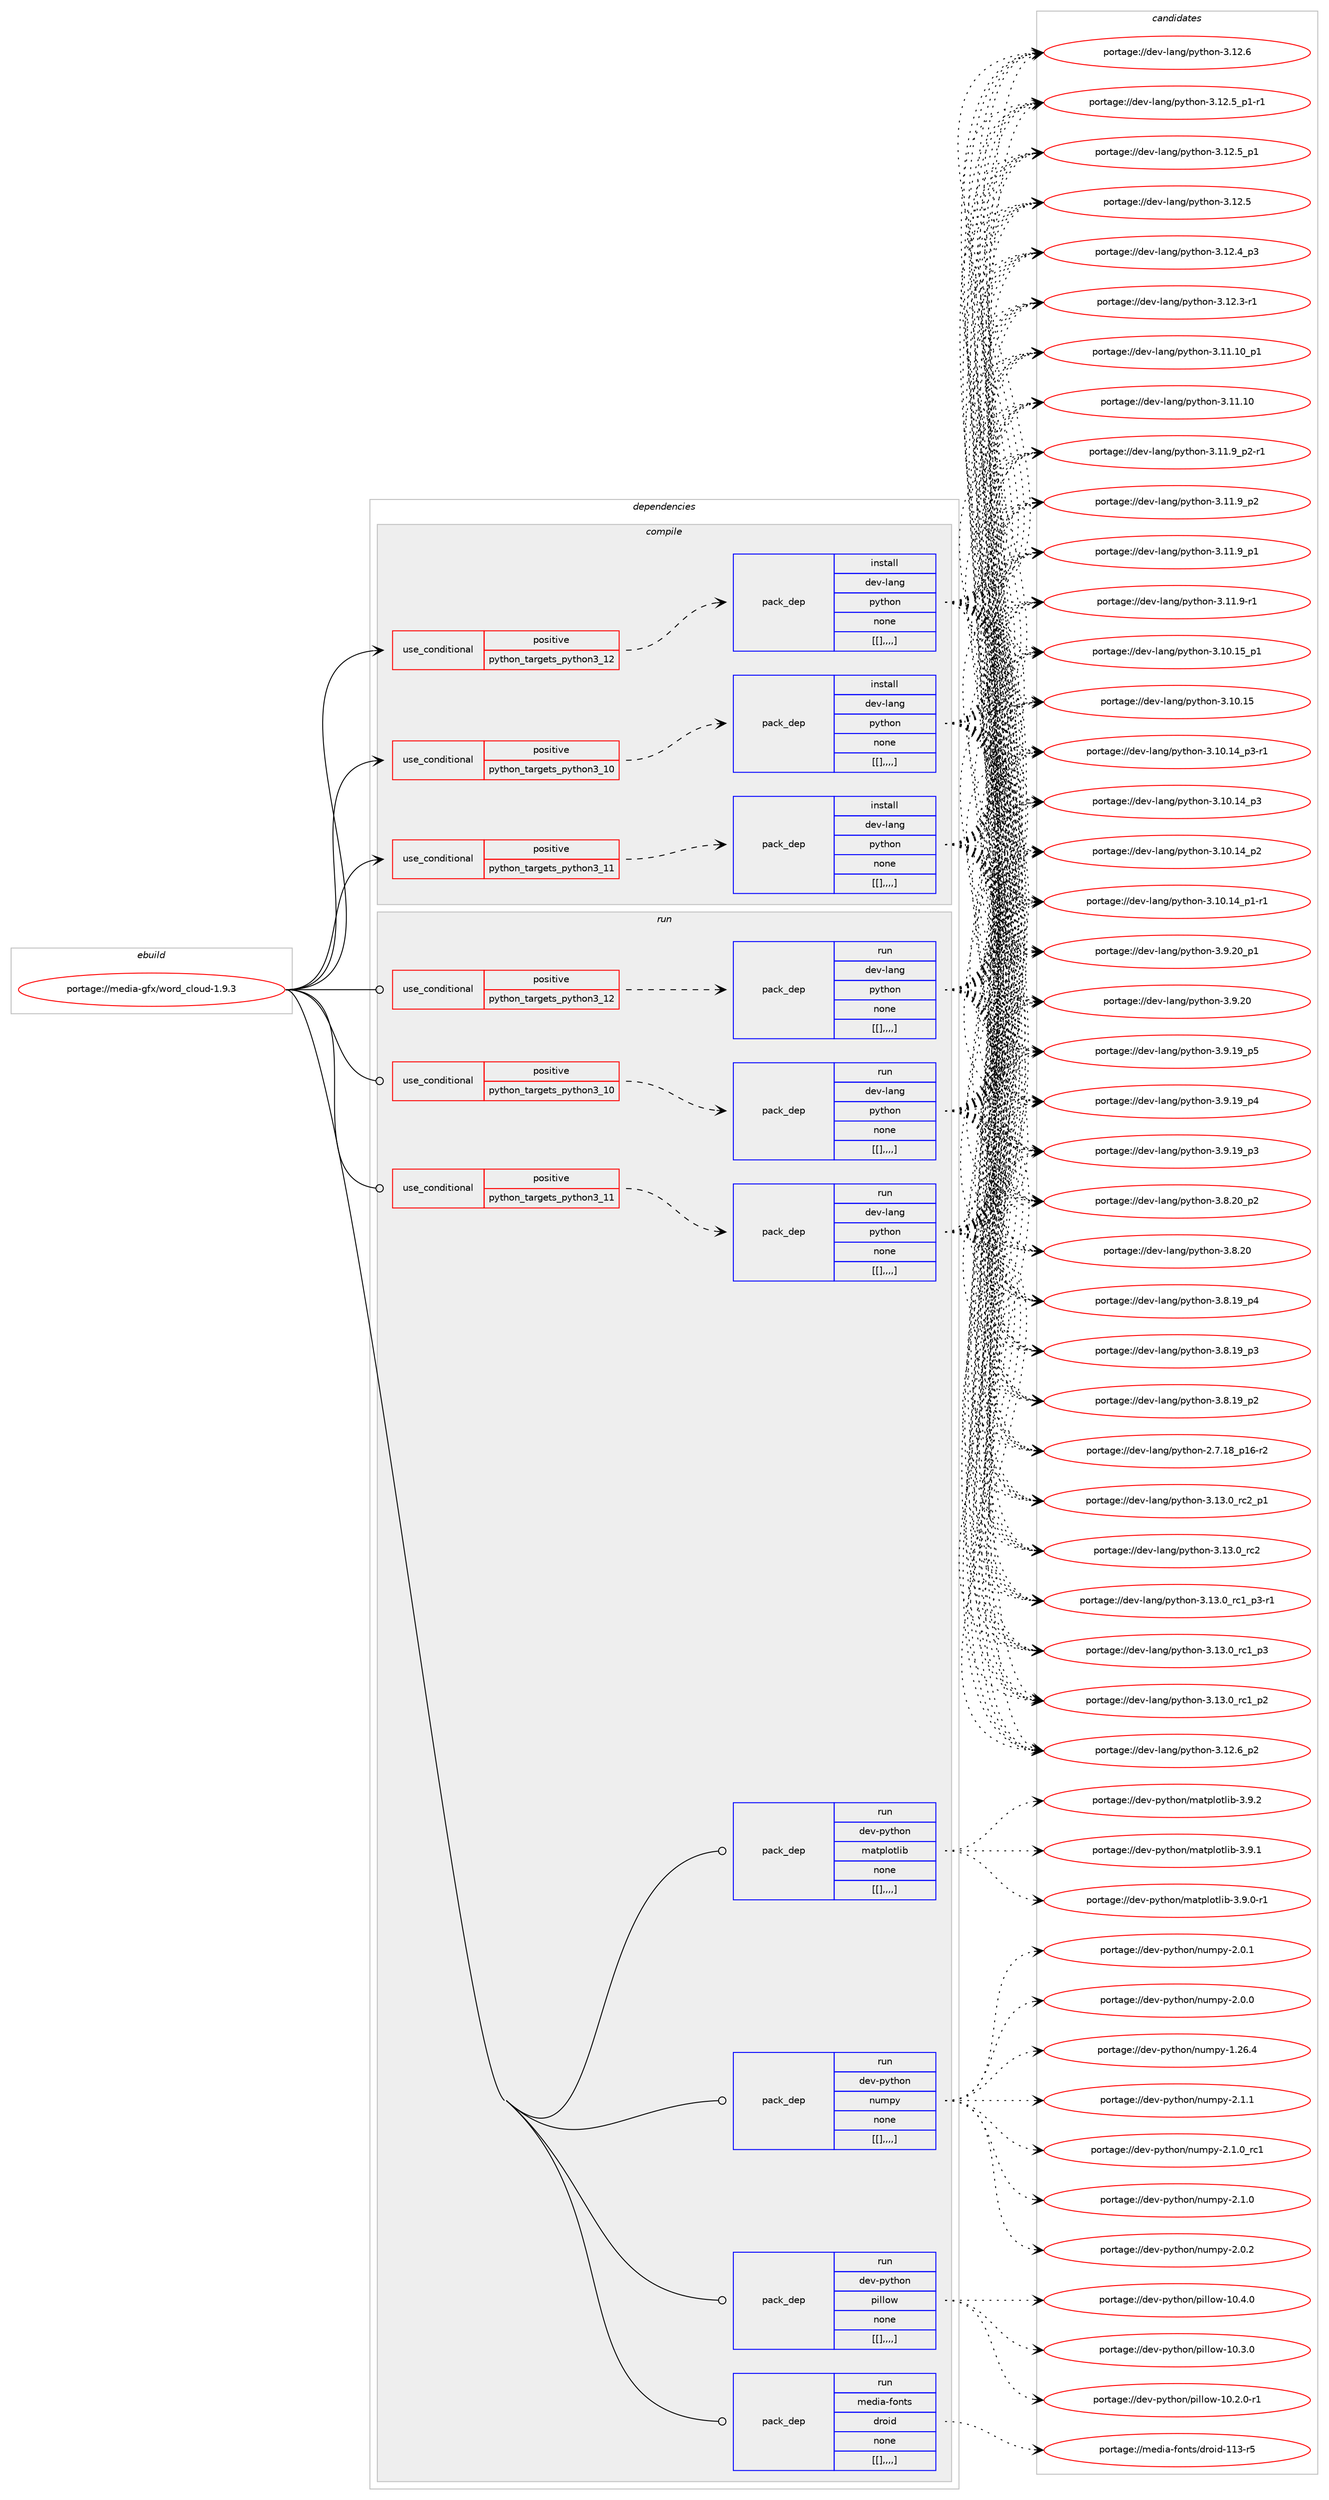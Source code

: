 digraph prolog {

# *************
# Graph options
# *************

newrank=true;
concentrate=true;
compound=true;
graph [rankdir=LR,fontname=Helvetica,fontsize=10,ranksep=1.5];#, ranksep=2.5, nodesep=0.2];
edge  [arrowhead=vee];
node  [fontname=Helvetica,fontsize=10];

# **********
# The ebuild
# **********

subgraph cluster_leftcol {
color=gray;
label=<<i>ebuild</i>>;
id [label="portage://media-gfx/word_cloud-1.9.3", color=red, width=4, href="../media-gfx/word_cloud-1.9.3.svg"];
}

# ****************
# The dependencies
# ****************

subgraph cluster_midcol {
color=gray;
label=<<i>dependencies</i>>;
subgraph cluster_compile {
fillcolor="#eeeeee";
style=filled;
label=<<i>compile</i>>;
subgraph cond77611 {
dependency305331 [label=<<TABLE BORDER="0" CELLBORDER="1" CELLSPACING="0" CELLPADDING="4"><TR><TD ROWSPAN="3" CELLPADDING="10">use_conditional</TD></TR><TR><TD>positive</TD></TR><TR><TD>python_targets_python3_10</TD></TR></TABLE>>, shape=none, color=red];
subgraph pack225321 {
dependency305332 [label=<<TABLE BORDER="0" CELLBORDER="1" CELLSPACING="0" CELLPADDING="4" WIDTH="220"><TR><TD ROWSPAN="6" CELLPADDING="30">pack_dep</TD></TR><TR><TD WIDTH="110">install</TD></TR><TR><TD>dev-lang</TD></TR><TR><TD>python</TD></TR><TR><TD>none</TD></TR><TR><TD>[[],,,,]</TD></TR></TABLE>>, shape=none, color=blue];
}
dependency305331:e -> dependency305332:w [weight=20,style="dashed",arrowhead="vee"];
}
id:e -> dependency305331:w [weight=20,style="solid",arrowhead="vee"];
subgraph cond77612 {
dependency305333 [label=<<TABLE BORDER="0" CELLBORDER="1" CELLSPACING="0" CELLPADDING="4"><TR><TD ROWSPAN="3" CELLPADDING="10">use_conditional</TD></TR><TR><TD>positive</TD></TR><TR><TD>python_targets_python3_11</TD></TR></TABLE>>, shape=none, color=red];
subgraph pack225322 {
dependency305334 [label=<<TABLE BORDER="0" CELLBORDER="1" CELLSPACING="0" CELLPADDING="4" WIDTH="220"><TR><TD ROWSPAN="6" CELLPADDING="30">pack_dep</TD></TR><TR><TD WIDTH="110">install</TD></TR><TR><TD>dev-lang</TD></TR><TR><TD>python</TD></TR><TR><TD>none</TD></TR><TR><TD>[[],,,,]</TD></TR></TABLE>>, shape=none, color=blue];
}
dependency305333:e -> dependency305334:w [weight=20,style="dashed",arrowhead="vee"];
}
id:e -> dependency305333:w [weight=20,style="solid",arrowhead="vee"];
subgraph cond77613 {
dependency305335 [label=<<TABLE BORDER="0" CELLBORDER="1" CELLSPACING="0" CELLPADDING="4"><TR><TD ROWSPAN="3" CELLPADDING="10">use_conditional</TD></TR><TR><TD>positive</TD></TR><TR><TD>python_targets_python3_12</TD></TR></TABLE>>, shape=none, color=red];
subgraph pack225323 {
dependency305336 [label=<<TABLE BORDER="0" CELLBORDER="1" CELLSPACING="0" CELLPADDING="4" WIDTH="220"><TR><TD ROWSPAN="6" CELLPADDING="30">pack_dep</TD></TR><TR><TD WIDTH="110">install</TD></TR><TR><TD>dev-lang</TD></TR><TR><TD>python</TD></TR><TR><TD>none</TD></TR><TR><TD>[[],,,,]</TD></TR></TABLE>>, shape=none, color=blue];
}
dependency305335:e -> dependency305336:w [weight=20,style="dashed",arrowhead="vee"];
}
id:e -> dependency305335:w [weight=20,style="solid",arrowhead="vee"];
}
subgraph cluster_compileandrun {
fillcolor="#eeeeee";
style=filled;
label=<<i>compile and run</i>>;
}
subgraph cluster_run {
fillcolor="#eeeeee";
style=filled;
label=<<i>run</i>>;
subgraph cond77614 {
dependency305337 [label=<<TABLE BORDER="0" CELLBORDER="1" CELLSPACING="0" CELLPADDING="4"><TR><TD ROWSPAN="3" CELLPADDING="10">use_conditional</TD></TR><TR><TD>positive</TD></TR><TR><TD>python_targets_python3_10</TD></TR></TABLE>>, shape=none, color=red];
subgraph pack225324 {
dependency305338 [label=<<TABLE BORDER="0" CELLBORDER="1" CELLSPACING="0" CELLPADDING="4" WIDTH="220"><TR><TD ROWSPAN="6" CELLPADDING="30">pack_dep</TD></TR><TR><TD WIDTH="110">run</TD></TR><TR><TD>dev-lang</TD></TR><TR><TD>python</TD></TR><TR><TD>none</TD></TR><TR><TD>[[],,,,]</TD></TR></TABLE>>, shape=none, color=blue];
}
dependency305337:e -> dependency305338:w [weight=20,style="dashed",arrowhead="vee"];
}
id:e -> dependency305337:w [weight=20,style="solid",arrowhead="odot"];
subgraph cond77615 {
dependency305339 [label=<<TABLE BORDER="0" CELLBORDER="1" CELLSPACING="0" CELLPADDING="4"><TR><TD ROWSPAN="3" CELLPADDING="10">use_conditional</TD></TR><TR><TD>positive</TD></TR><TR><TD>python_targets_python3_11</TD></TR></TABLE>>, shape=none, color=red];
subgraph pack225325 {
dependency305340 [label=<<TABLE BORDER="0" CELLBORDER="1" CELLSPACING="0" CELLPADDING="4" WIDTH="220"><TR><TD ROWSPAN="6" CELLPADDING="30">pack_dep</TD></TR><TR><TD WIDTH="110">run</TD></TR><TR><TD>dev-lang</TD></TR><TR><TD>python</TD></TR><TR><TD>none</TD></TR><TR><TD>[[],,,,]</TD></TR></TABLE>>, shape=none, color=blue];
}
dependency305339:e -> dependency305340:w [weight=20,style="dashed",arrowhead="vee"];
}
id:e -> dependency305339:w [weight=20,style="solid",arrowhead="odot"];
subgraph cond77616 {
dependency305341 [label=<<TABLE BORDER="0" CELLBORDER="1" CELLSPACING="0" CELLPADDING="4"><TR><TD ROWSPAN="3" CELLPADDING="10">use_conditional</TD></TR><TR><TD>positive</TD></TR><TR><TD>python_targets_python3_12</TD></TR></TABLE>>, shape=none, color=red];
subgraph pack225326 {
dependency305342 [label=<<TABLE BORDER="0" CELLBORDER="1" CELLSPACING="0" CELLPADDING="4" WIDTH="220"><TR><TD ROWSPAN="6" CELLPADDING="30">pack_dep</TD></TR><TR><TD WIDTH="110">run</TD></TR><TR><TD>dev-lang</TD></TR><TR><TD>python</TD></TR><TR><TD>none</TD></TR><TR><TD>[[],,,,]</TD></TR></TABLE>>, shape=none, color=blue];
}
dependency305341:e -> dependency305342:w [weight=20,style="dashed",arrowhead="vee"];
}
id:e -> dependency305341:w [weight=20,style="solid",arrowhead="odot"];
subgraph pack225327 {
dependency305343 [label=<<TABLE BORDER="0" CELLBORDER="1" CELLSPACING="0" CELLPADDING="4" WIDTH="220"><TR><TD ROWSPAN="6" CELLPADDING="30">pack_dep</TD></TR><TR><TD WIDTH="110">run</TD></TR><TR><TD>dev-python</TD></TR><TR><TD>matplotlib</TD></TR><TR><TD>none</TD></TR><TR><TD>[[],,,,]</TD></TR></TABLE>>, shape=none, color=blue];
}
id:e -> dependency305343:w [weight=20,style="solid",arrowhead="odot"];
subgraph pack225328 {
dependency305344 [label=<<TABLE BORDER="0" CELLBORDER="1" CELLSPACING="0" CELLPADDING="4" WIDTH="220"><TR><TD ROWSPAN="6" CELLPADDING="30">pack_dep</TD></TR><TR><TD WIDTH="110">run</TD></TR><TR><TD>dev-python</TD></TR><TR><TD>numpy</TD></TR><TR><TD>none</TD></TR><TR><TD>[[],,,,]</TD></TR></TABLE>>, shape=none, color=blue];
}
id:e -> dependency305344:w [weight=20,style="solid",arrowhead="odot"];
subgraph pack225329 {
dependency305345 [label=<<TABLE BORDER="0" CELLBORDER="1" CELLSPACING="0" CELLPADDING="4" WIDTH="220"><TR><TD ROWSPAN="6" CELLPADDING="30">pack_dep</TD></TR><TR><TD WIDTH="110">run</TD></TR><TR><TD>dev-python</TD></TR><TR><TD>pillow</TD></TR><TR><TD>none</TD></TR><TR><TD>[[],,,,]</TD></TR></TABLE>>, shape=none, color=blue];
}
id:e -> dependency305345:w [weight=20,style="solid",arrowhead="odot"];
subgraph pack225330 {
dependency305346 [label=<<TABLE BORDER="0" CELLBORDER="1" CELLSPACING="0" CELLPADDING="4" WIDTH="220"><TR><TD ROWSPAN="6" CELLPADDING="30">pack_dep</TD></TR><TR><TD WIDTH="110">run</TD></TR><TR><TD>media-fonts</TD></TR><TR><TD>droid</TD></TR><TR><TD>none</TD></TR><TR><TD>[[],,,,]</TD></TR></TABLE>>, shape=none, color=blue];
}
id:e -> dependency305346:w [weight=20,style="solid",arrowhead="odot"];
}
}

# **************
# The candidates
# **************

subgraph cluster_choices {
rank=same;
color=gray;
label=<<i>candidates</i>>;

subgraph choice225321 {
color=black;
nodesep=1;
choice100101118451089711010347112121116104111110455146495146489511499509511249 [label="portage://dev-lang/python-3.13.0_rc2_p1", color=red, width=4,href="../dev-lang/python-3.13.0_rc2_p1.svg"];
choice10010111845108971101034711212111610411111045514649514648951149950 [label="portage://dev-lang/python-3.13.0_rc2", color=red, width=4,href="../dev-lang/python-3.13.0_rc2.svg"];
choice1001011184510897110103471121211161041111104551464951464895114994995112514511449 [label="portage://dev-lang/python-3.13.0_rc1_p3-r1", color=red, width=4,href="../dev-lang/python-3.13.0_rc1_p3-r1.svg"];
choice100101118451089711010347112121116104111110455146495146489511499499511251 [label="portage://dev-lang/python-3.13.0_rc1_p3", color=red, width=4,href="../dev-lang/python-3.13.0_rc1_p3.svg"];
choice100101118451089711010347112121116104111110455146495146489511499499511250 [label="portage://dev-lang/python-3.13.0_rc1_p2", color=red, width=4,href="../dev-lang/python-3.13.0_rc1_p2.svg"];
choice100101118451089711010347112121116104111110455146495046549511250 [label="portage://dev-lang/python-3.12.6_p2", color=red, width=4,href="../dev-lang/python-3.12.6_p2.svg"];
choice10010111845108971101034711212111610411111045514649504654 [label="portage://dev-lang/python-3.12.6", color=red, width=4,href="../dev-lang/python-3.12.6.svg"];
choice1001011184510897110103471121211161041111104551464950465395112494511449 [label="portage://dev-lang/python-3.12.5_p1-r1", color=red, width=4,href="../dev-lang/python-3.12.5_p1-r1.svg"];
choice100101118451089711010347112121116104111110455146495046539511249 [label="portage://dev-lang/python-3.12.5_p1", color=red, width=4,href="../dev-lang/python-3.12.5_p1.svg"];
choice10010111845108971101034711212111610411111045514649504653 [label="portage://dev-lang/python-3.12.5", color=red, width=4,href="../dev-lang/python-3.12.5.svg"];
choice100101118451089711010347112121116104111110455146495046529511251 [label="portage://dev-lang/python-3.12.4_p3", color=red, width=4,href="../dev-lang/python-3.12.4_p3.svg"];
choice100101118451089711010347112121116104111110455146495046514511449 [label="portage://dev-lang/python-3.12.3-r1", color=red, width=4,href="../dev-lang/python-3.12.3-r1.svg"];
choice10010111845108971101034711212111610411111045514649494649489511249 [label="portage://dev-lang/python-3.11.10_p1", color=red, width=4,href="../dev-lang/python-3.11.10_p1.svg"];
choice1001011184510897110103471121211161041111104551464949464948 [label="portage://dev-lang/python-3.11.10", color=red, width=4,href="../dev-lang/python-3.11.10.svg"];
choice1001011184510897110103471121211161041111104551464949465795112504511449 [label="portage://dev-lang/python-3.11.9_p2-r1", color=red, width=4,href="../dev-lang/python-3.11.9_p2-r1.svg"];
choice100101118451089711010347112121116104111110455146494946579511250 [label="portage://dev-lang/python-3.11.9_p2", color=red, width=4,href="../dev-lang/python-3.11.9_p2.svg"];
choice100101118451089711010347112121116104111110455146494946579511249 [label="portage://dev-lang/python-3.11.9_p1", color=red, width=4,href="../dev-lang/python-3.11.9_p1.svg"];
choice100101118451089711010347112121116104111110455146494946574511449 [label="portage://dev-lang/python-3.11.9-r1", color=red, width=4,href="../dev-lang/python-3.11.9-r1.svg"];
choice10010111845108971101034711212111610411111045514649484649539511249 [label="portage://dev-lang/python-3.10.15_p1", color=red, width=4,href="../dev-lang/python-3.10.15_p1.svg"];
choice1001011184510897110103471121211161041111104551464948464953 [label="portage://dev-lang/python-3.10.15", color=red, width=4,href="../dev-lang/python-3.10.15.svg"];
choice100101118451089711010347112121116104111110455146494846495295112514511449 [label="portage://dev-lang/python-3.10.14_p3-r1", color=red, width=4,href="../dev-lang/python-3.10.14_p3-r1.svg"];
choice10010111845108971101034711212111610411111045514649484649529511251 [label="portage://dev-lang/python-3.10.14_p3", color=red, width=4,href="../dev-lang/python-3.10.14_p3.svg"];
choice10010111845108971101034711212111610411111045514649484649529511250 [label="portage://dev-lang/python-3.10.14_p2", color=red, width=4,href="../dev-lang/python-3.10.14_p2.svg"];
choice100101118451089711010347112121116104111110455146494846495295112494511449 [label="portage://dev-lang/python-3.10.14_p1-r1", color=red, width=4,href="../dev-lang/python-3.10.14_p1-r1.svg"];
choice100101118451089711010347112121116104111110455146574650489511249 [label="portage://dev-lang/python-3.9.20_p1", color=red, width=4,href="../dev-lang/python-3.9.20_p1.svg"];
choice10010111845108971101034711212111610411111045514657465048 [label="portage://dev-lang/python-3.9.20", color=red, width=4,href="../dev-lang/python-3.9.20.svg"];
choice100101118451089711010347112121116104111110455146574649579511253 [label="portage://dev-lang/python-3.9.19_p5", color=red, width=4,href="../dev-lang/python-3.9.19_p5.svg"];
choice100101118451089711010347112121116104111110455146574649579511252 [label="portage://dev-lang/python-3.9.19_p4", color=red, width=4,href="../dev-lang/python-3.9.19_p4.svg"];
choice100101118451089711010347112121116104111110455146574649579511251 [label="portage://dev-lang/python-3.9.19_p3", color=red, width=4,href="../dev-lang/python-3.9.19_p3.svg"];
choice100101118451089711010347112121116104111110455146564650489511250 [label="portage://dev-lang/python-3.8.20_p2", color=red, width=4,href="../dev-lang/python-3.8.20_p2.svg"];
choice10010111845108971101034711212111610411111045514656465048 [label="portage://dev-lang/python-3.8.20", color=red, width=4,href="../dev-lang/python-3.8.20.svg"];
choice100101118451089711010347112121116104111110455146564649579511252 [label="portage://dev-lang/python-3.8.19_p4", color=red, width=4,href="../dev-lang/python-3.8.19_p4.svg"];
choice100101118451089711010347112121116104111110455146564649579511251 [label="portage://dev-lang/python-3.8.19_p3", color=red, width=4,href="../dev-lang/python-3.8.19_p3.svg"];
choice100101118451089711010347112121116104111110455146564649579511250 [label="portage://dev-lang/python-3.8.19_p2", color=red, width=4,href="../dev-lang/python-3.8.19_p2.svg"];
choice100101118451089711010347112121116104111110455046554649569511249544511450 [label="portage://dev-lang/python-2.7.18_p16-r2", color=red, width=4,href="../dev-lang/python-2.7.18_p16-r2.svg"];
dependency305332:e -> choice100101118451089711010347112121116104111110455146495146489511499509511249:w [style=dotted,weight="100"];
dependency305332:e -> choice10010111845108971101034711212111610411111045514649514648951149950:w [style=dotted,weight="100"];
dependency305332:e -> choice1001011184510897110103471121211161041111104551464951464895114994995112514511449:w [style=dotted,weight="100"];
dependency305332:e -> choice100101118451089711010347112121116104111110455146495146489511499499511251:w [style=dotted,weight="100"];
dependency305332:e -> choice100101118451089711010347112121116104111110455146495146489511499499511250:w [style=dotted,weight="100"];
dependency305332:e -> choice100101118451089711010347112121116104111110455146495046549511250:w [style=dotted,weight="100"];
dependency305332:e -> choice10010111845108971101034711212111610411111045514649504654:w [style=dotted,weight="100"];
dependency305332:e -> choice1001011184510897110103471121211161041111104551464950465395112494511449:w [style=dotted,weight="100"];
dependency305332:e -> choice100101118451089711010347112121116104111110455146495046539511249:w [style=dotted,weight="100"];
dependency305332:e -> choice10010111845108971101034711212111610411111045514649504653:w [style=dotted,weight="100"];
dependency305332:e -> choice100101118451089711010347112121116104111110455146495046529511251:w [style=dotted,weight="100"];
dependency305332:e -> choice100101118451089711010347112121116104111110455146495046514511449:w [style=dotted,weight="100"];
dependency305332:e -> choice10010111845108971101034711212111610411111045514649494649489511249:w [style=dotted,weight="100"];
dependency305332:e -> choice1001011184510897110103471121211161041111104551464949464948:w [style=dotted,weight="100"];
dependency305332:e -> choice1001011184510897110103471121211161041111104551464949465795112504511449:w [style=dotted,weight="100"];
dependency305332:e -> choice100101118451089711010347112121116104111110455146494946579511250:w [style=dotted,weight="100"];
dependency305332:e -> choice100101118451089711010347112121116104111110455146494946579511249:w [style=dotted,weight="100"];
dependency305332:e -> choice100101118451089711010347112121116104111110455146494946574511449:w [style=dotted,weight="100"];
dependency305332:e -> choice10010111845108971101034711212111610411111045514649484649539511249:w [style=dotted,weight="100"];
dependency305332:e -> choice1001011184510897110103471121211161041111104551464948464953:w [style=dotted,weight="100"];
dependency305332:e -> choice100101118451089711010347112121116104111110455146494846495295112514511449:w [style=dotted,weight="100"];
dependency305332:e -> choice10010111845108971101034711212111610411111045514649484649529511251:w [style=dotted,weight="100"];
dependency305332:e -> choice10010111845108971101034711212111610411111045514649484649529511250:w [style=dotted,weight="100"];
dependency305332:e -> choice100101118451089711010347112121116104111110455146494846495295112494511449:w [style=dotted,weight="100"];
dependency305332:e -> choice100101118451089711010347112121116104111110455146574650489511249:w [style=dotted,weight="100"];
dependency305332:e -> choice10010111845108971101034711212111610411111045514657465048:w [style=dotted,weight="100"];
dependency305332:e -> choice100101118451089711010347112121116104111110455146574649579511253:w [style=dotted,weight="100"];
dependency305332:e -> choice100101118451089711010347112121116104111110455146574649579511252:w [style=dotted,weight="100"];
dependency305332:e -> choice100101118451089711010347112121116104111110455146574649579511251:w [style=dotted,weight="100"];
dependency305332:e -> choice100101118451089711010347112121116104111110455146564650489511250:w [style=dotted,weight="100"];
dependency305332:e -> choice10010111845108971101034711212111610411111045514656465048:w [style=dotted,weight="100"];
dependency305332:e -> choice100101118451089711010347112121116104111110455146564649579511252:w [style=dotted,weight="100"];
dependency305332:e -> choice100101118451089711010347112121116104111110455146564649579511251:w [style=dotted,weight="100"];
dependency305332:e -> choice100101118451089711010347112121116104111110455146564649579511250:w [style=dotted,weight="100"];
dependency305332:e -> choice100101118451089711010347112121116104111110455046554649569511249544511450:w [style=dotted,weight="100"];
}
subgraph choice225322 {
color=black;
nodesep=1;
choice100101118451089711010347112121116104111110455146495146489511499509511249 [label="portage://dev-lang/python-3.13.0_rc2_p1", color=red, width=4,href="../dev-lang/python-3.13.0_rc2_p1.svg"];
choice10010111845108971101034711212111610411111045514649514648951149950 [label="portage://dev-lang/python-3.13.0_rc2", color=red, width=4,href="../dev-lang/python-3.13.0_rc2.svg"];
choice1001011184510897110103471121211161041111104551464951464895114994995112514511449 [label="portage://dev-lang/python-3.13.0_rc1_p3-r1", color=red, width=4,href="../dev-lang/python-3.13.0_rc1_p3-r1.svg"];
choice100101118451089711010347112121116104111110455146495146489511499499511251 [label="portage://dev-lang/python-3.13.0_rc1_p3", color=red, width=4,href="../dev-lang/python-3.13.0_rc1_p3.svg"];
choice100101118451089711010347112121116104111110455146495146489511499499511250 [label="portage://dev-lang/python-3.13.0_rc1_p2", color=red, width=4,href="../dev-lang/python-3.13.0_rc1_p2.svg"];
choice100101118451089711010347112121116104111110455146495046549511250 [label="portage://dev-lang/python-3.12.6_p2", color=red, width=4,href="../dev-lang/python-3.12.6_p2.svg"];
choice10010111845108971101034711212111610411111045514649504654 [label="portage://dev-lang/python-3.12.6", color=red, width=4,href="../dev-lang/python-3.12.6.svg"];
choice1001011184510897110103471121211161041111104551464950465395112494511449 [label="portage://dev-lang/python-3.12.5_p1-r1", color=red, width=4,href="../dev-lang/python-3.12.5_p1-r1.svg"];
choice100101118451089711010347112121116104111110455146495046539511249 [label="portage://dev-lang/python-3.12.5_p1", color=red, width=4,href="../dev-lang/python-3.12.5_p1.svg"];
choice10010111845108971101034711212111610411111045514649504653 [label="portage://dev-lang/python-3.12.5", color=red, width=4,href="../dev-lang/python-3.12.5.svg"];
choice100101118451089711010347112121116104111110455146495046529511251 [label="portage://dev-lang/python-3.12.4_p3", color=red, width=4,href="../dev-lang/python-3.12.4_p3.svg"];
choice100101118451089711010347112121116104111110455146495046514511449 [label="portage://dev-lang/python-3.12.3-r1", color=red, width=4,href="../dev-lang/python-3.12.3-r1.svg"];
choice10010111845108971101034711212111610411111045514649494649489511249 [label="portage://dev-lang/python-3.11.10_p1", color=red, width=4,href="../dev-lang/python-3.11.10_p1.svg"];
choice1001011184510897110103471121211161041111104551464949464948 [label="portage://dev-lang/python-3.11.10", color=red, width=4,href="../dev-lang/python-3.11.10.svg"];
choice1001011184510897110103471121211161041111104551464949465795112504511449 [label="portage://dev-lang/python-3.11.9_p2-r1", color=red, width=4,href="../dev-lang/python-3.11.9_p2-r1.svg"];
choice100101118451089711010347112121116104111110455146494946579511250 [label="portage://dev-lang/python-3.11.9_p2", color=red, width=4,href="../dev-lang/python-3.11.9_p2.svg"];
choice100101118451089711010347112121116104111110455146494946579511249 [label="portage://dev-lang/python-3.11.9_p1", color=red, width=4,href="../dev-lang/python-3.11.9_p1.svg"];
choice100101118451089711010347112121116104111110455146494946574511449 [label="portage://dev-lang/python-3.11.9-r1", color=red, width=4,href="../dev-lang/python-3.11.9-r1.svg"];
choice10010111845108971101034711212111610411111045514649484649539511249 [label="portage://dev-lang/python-3.10.15_p1", color=red, width=4,href="../dev-lang/python-3.10.15_p1.svg"];
choice1001011184510897110103471121211161041111104551464948464953 [label="portage://dev-lang/python-3.10.15", color=red, width=4,href="../dev-lang/python-3.10.15.svg"];
choice100101118451089711010347112121116104111110455146494846495295112514511449 [label="portage://dev-lang/python-3.10.14_p3-r1", color=red, width=4,href="../dev-lang/python-3.10.14_p3-r1.svg"];
choice10010111845108971101034711212111610411111045514649484649529511251 [label="portage://dev-lang/python-3.10.14_p3", color=red, width=4,href="../dev-lang/python-3.10.14_p3.svg"];
choice10010111845108971101034711212111610411111045514649484649529511250 [label="portage://dev-lang/python-3.10.14_p2", color=red, width=4,href="../dev-lang/python-3.10.14_p2.svg"];
choice100101118451089711010347112121116104111110455146494846495295112494511449 [label="portage://dev-lang/python-3.10.14_p1-r1", color=red, width=4,href="../dev-lang/python-3.10.14_p1-r1.svg"];
choice100101118451089711010347112121116104111110455146574650489511249 [label="portage://dev-lang/python-3.9.20_p1", color=red, width=4,href="../dev-lang/python-3.9.20_p1.svg"];
choice10010111845108971101034711212111610411111045514657465048 [label="portage://dev-lang/python-3.9.20", color=red, width=4,href="../dev-lang/python-3.9.20.svg"];
choice100101118451089711010347112121116104111110455146574649579511253 [label="portage://dev-lang/python-3.9.19_p5", color=red, width=4,href="../dev-lang/python-3.9.19_p5.svg"];
choice100101118451089711010347112121116104111110455146574649579511252 [label="portage://dev-lang/python-3.9.19_p4", color=red, width=4,href="../dev-lang/python-3.9.19_p4.svg"];
choice100101118451089711010347112121116104111110455146574649579511251 [label="portage://dev-lang/python-3.9.19_p3", color=red, width=4,href="../dev-lang/python-3.9.19_p3.svg"];
choice100101118451089711010347112121116104111110455146564650489511250 [label="portage://dev-lang/python-3.8.20_p2", color=red, width=4,href="../dev-lang/python-3.8.20_p2.svg"];
choice10010111845108971101034711212111610411111045514656465048 [label="portage://dev-lang/python-3.8.20", color=red, width=4,href="../dev-lang/python-3.8.20.svg"];
choice100101118451089711010347112121116104111110455146564649579511252 [label="portage://dev-lang/python-3.8.19_p4", color=red, width=4,href="../dev-lang/python-3.8.19_p4.svg"];
choice100101118451089711010347112121116104111110455146564649579511251 [label="portage://dev-lang/python-3.8.19_p3", color=red, width=4,href="../dev-lang/python-3.8.19_p3.svg"];
choice100101118451089711010347112121116104111110455146564649579511250 [label="portage://dev-lang/python-3.8.19_p2", color=red, width=4,href="../dev-lang/python-3.8.19_p2.svg"];
choice100101118451089711010347112121116104111110455046554649569511249544511450 [label="portage://dev-lang/python-2.7.18_p16-r2", color=red, width=4,href="../dev-lang/python-2.7.18_p16-r2.svg"];
dependency305334:e -> choice100101118451089711010347112121116104111110455146495146489511499509511249:w [style=dotted,weight="100"];
dependency305334:e -> choice10010111845108971101034711212111610411111045514649514648951149950:w [style=dotted,weight="100"];
dependency305334:e -> choice1001011184510897110103471121211161041111104551464951464895114994995112514511449:w [style=dotted,weight="100"];
dependency305334:e -> choice100101118451089711010347112121116104111110455146495146489511499499511251:w [style=dotted,weight="100"];
dependency305334:e -> choice100101118451089711010347112121116104111110455146495146489511499499511250:w [style=dotted,weight="100"];
dependency305334:e -> choice100101118451089711010347112121116104111110455146495046549511250:w [style=dotted,weight="100"];
dependency305334:e -> choice10010111845108971101034711212111610411111045514649504654:w [style=dotted,weight="100"];
dependency305334:e -> choice1001011184510897110103471121211161041111104551464950465395112494511449:w [style=dotted,weight="100"];
dependency305334:e -> choice100101118451089711010347112121116104111110455146495046539511249:w [style=dotted,weight="100"];
dependency305334:e -> choice10010111845108971101034711212111610411111045514649504653:w [style=dotted,weight="100"];
dependency305334:e -> choice100101118451089711010347112121116104111110455146495046529511251:w [style=dotted,weight="100"];
dependency305334:e -> choice100101118451089711010347112121116104111110455146495046514511449:w [style=dotted,weight="100"];
dependency305334:e -> choice10010111845108971101034711212111610411111045514649494649489511249:w [style=dotted,weight="100"];
dependency305334:e -> choice1001011184510897110103471121211161041111104551464949464948:w [style=dotted,weight="100"];
dependency305334:e -> choice1001011184510897110103471121211161041111104551464949465795112504511449:w [style=dotted,weight="100"];
dependency305334:e -> choice100101118451089711010347112121116104111110455146494946579511250:w [style=dotted,weight="100"];
dependency305334:e -> choice100101118451089711010347112121116104111110455146494946579511249:w [style=dotted,weight="100"];
dependency305334:e -> choice100101118451089711010347112121116104111110455146494946574511449:w [style=dotted,weight="100"];
dependency305334:e -> choice10010111845108971101034711212111610411111045514649484649539511249:w [style=dotted,weight="100"];
dependency305334:e -> choice1001011184510897110103471121211161041111104551464948464953:w [style=dotted,weight="100"];
dependency305334:e -> choice100101118451089711010347112121116104111110455146494846495295112514511449:w [style=dotted,weight="100"];
dependency305334:e -> choice10010111845108971101034711212111610411111045514649484649529511251:w [style=dotted,weight="100"];
dependency305334:e -> choice10010111845108971101034711212111610411111045514649484649529511250:w [style=dotted,weight="100"];
dependency305334:e -> choice100101118451089711010347112121116104111110455146494846495295112494511449:w [style=dotted,weight="100"];
dependency305334:e -> choice100101118451089711010347112121116104111110455146574650489511249:w [style=dotted,weight="100"];
dependency305334:e -> choice10010111845108971101034711212111610411111045514657465048:w [style=dotted,weight="100"];
dependency305334:e -> choice100101118451089711010347112121116104111110455146574649579511253:w [style=dotted,weight="100"];
dependency305334:e -> choice100101118451089711010347112121116104111110455146574649579511252:w [style=dotted,weight="100"];
dependency305334:e -> choice100101118451089711010347112121116104111110455146574649579511251:w [style=dotted,weight="100"];
dependency305334:e -> choice100101118451089711010347112121116104111110455146564650489511250:w [style=dotted,weight="100"];
dependency305334:e -> choice10010111845108971101034711212111610411111045514656465048:w [style=dotted,weight="100"];
dependency305334:e -> choice100101118451089711010347112121116104111110455146564649579511252:w [style=dotted,weight="100"];
dependency305334:e -> choice100101118451089711010347112121116104111110455146564649579511251:w [style=dotted,weight="100"];
dependency305334:e -> choice100101118451089711010347112121116104111110455146564649579511250:w [style=dotted,weight="100"];
dependency305334:e -> choice100101118451089711010347112121116104111110455046554649569511249544511450:w [style=dotted,weight="100"];
}
subgraph choice225323 {
color=black;
nodesep=1;
choice100101118451089711010347112121116104111110455146495146489511499509511249 [label="portage://dev-lang/python-3.13.0_rc2_p1", color=red, width=4,href="../dev-lang/python-3.13.0_rc2_p1.svg"];
choice10010111845108971101034711212111610411111045514649514648951149950 [label="portage://dev-lang/python-3.13.0_rc2", color=red, width=4,href="../dev-lang/python-3.13.0_rc2.svg"];
choice1001011184510897110103471121211161041111104551464951464895114994995112514511449 [label="portage://dev-lang/python-3.13.0_rc1_p3-r1", color=red, width=4,href="../dev-lang/python-3.13.0_rc1_p3-r1.svg"];
choice100101118451089711010347112121116104111110455146495146489511499499511251 [label="portage://dev-lang/python-3.13.0_rc1_p3", color=red, width=4,href="../dev-lang/python-3.13.0_rc1_p3.svg"];
choice100101118451089711010347112121116104111110455146495146489511499499511250 [label="portage://dev-lang/python-3.13.0_rc1_p2", color=red, width=4,href="../dev-lang/python-3.13.0_rc1_p2.svg"];
choice100101118451089711010347112121116104111110455146495046549511250 [label="portage://dev-lang/python-3.12.6_p2", color=red, width=4,href="../dev-lang/python-3.12.6_p2.svg"];
choice10010111845108971101034711212111610411111045514649504654 [label="portage://dev-lang/python-3.12.6", color=red, width=4,href="../dev-lang/python-3.12.6.svg"];
choice1001011184510897110103471121211161041111104551464950465395112494511449 [label="portage://dev-lang/python-3.12.5_p1-r1", color=red, width=4,href="../dev-lang/python-3.12.5_p1-r1.svg"];
choice100101118451089711010347112121116104111110455146495046539511249 [label="portage://dev-lang/python-3.12.5_p1", color=red, width=4,href="../dev-lang/python-3.12.5_p1.svg"];
choice10010111845108971101034711212111610411111045514649504653 [label="portage://dev-lang/python-3.12.5", color=red, width=4,href="../dev-lang/python-3.12.5.svg"];
choice100101118451089711010347112121116104111110455146495046529511251 [label="portage://dev-lang/python-3.12.4_p3", color=red, width=4,href="../dev-lang/python-3.12.4_p3.svg"];
choice100101118451089711010347112121116104111110455146495046514511449 [label="portage://dev-lang/python-3.12.3-r1", color=red, width=4,href="../dev-lang/python-3.12.3-r1.svg"];
choice10010111845108971101034711212111610411111045514649494649489511249 [label="portage://dev-lang/python-3.11.10_p1", color=red, width=4,href="../dev-lang/python-3.11.10_p1.svg"];
choice1001011184510897110103471121211161041111104551464949464948 [label="portage://dev-lang/python-3.11.10", color=red, width=4,href="../dev-lang/python-3.11.10.svg"];
choice1001011184510897110103471121211161041111104551464949465795112504511449 [label="portage://dev-lang/python-3.11.9_p2-r1", color=red, width=4,href="../dev-lang/python-3.11.9_p2-r1.svg"];
choice100101118451089711010347112121116104111110455146494946579511250 [label="portage://dev-lang/python-3.11.9_p2", color=red, width=4,href="../dev-lang/python-3.11.9_p2.svg"];
choice100101118451089711010347112121116104111110455146494946579511249 [label="portage://dev-lang/python-3.11.9_p1", color=red, width=4,href="../dev-lang/python-3.11.9_p1.svg"];
choice100101118451089711010347112121116104111110455146494946574511449 [label="portage://dev-lang/python-3.11.9-r1", color=red, width=4,href="../dev-lang/python-3.11.9-r1.svg"];
choice10010111845108971101034711212111610411111045514649484649539511249 [label="portage://dev-lang/python-3.10.15_p1", color=red, width=4,href="../dev-lang/python-3.10.15_p1.svg"];
choice1001011184510897110103471121211161041111104551464948464953 [label="portage://dev-lang/python-3.10.15", color=red, width=4,href="../dev-lang/python-3.10.15.svg"];
choice100101118451089711010347112121116104111110455146494846495295112514511449 [label="portage://dev-lang/python-3.10.14_p3-r1", color=red, width=4,href="../dev-lang/python-3.10.14_p3-r1.svg"];
choice10010111845108971101034711212111610411111045514649484649529511251 [label="portage://dev-lang/python-3.10.14_p3", color=red, width=4,href="../dev-lang/python-3.10.14_p3.svg"];
choice10010111845108971101034711212111610411111045514649484649529511250 [label="portage://dev-lang/python-3.10.14_p2", color=red, width=4,href="../dev-lang/python-3.10.14_p2.svg"];
choice100101118451089711010347112121116104111110455146494846495295112494511449 [label="portage://dev-lang/python-3.10.14_p1-r1", color=red, width=4,href="../dev-lang/python-3.10.14_p1-r1.svg"];
choice100101118451089711010347112121116104111110455146574650489511249 [label="portage://dev-lang/python-3.9.20_p1", color=red, width=4,href="../dev-lang/python-3.9.20_p1.svg"];
choice10010111845108971101034711212111610411111045514657465048 [label="portage://dev-lang/python-3.9.20", color=red, width=4,href="../dev-lang/python-3.9.20.svg"];
choice100101118451089711010347112121116104111110455146574649579511253 [label="portage://dev-lang/python-3.9.19_p5", color=red, width=4,href="../dev-lang/python-3.9.19_p5.svg"];
choice100101118451089711010347112121116104111110455146574649579511252 [label="portage://dev-lang/python-3.9.19_p4", color=red, width=4,href="../dev-lang/python-3.9.19_p4.svg"];
choice100101118451089711010347112121116104111110455146574649579511251 [label="portage://dev-lang/python-3.9.19_p3", color=red, width=4,href="../dev-lang/python-3.9.19_p3.svg"];
choice100101118451089711010347112121116104111110455146564650489511250 [label="portage://dev-lang/python-3.8.20_p2", color=red, width=4,href="../dev-lang/python-3.8.20_p2.svg"];
choice10010111845108971101034711212111610411111045514656465048 [label="portage://dev-lang/python-3.8.20", color=red, width=4,href="../dev-lang/python-3.8.20.svg"];
choice100101118451089711010347112121116104111110455146564649579511252 [label="portage://dev-lang/python-3.8.19_p4", color=red, width=4,href="../dev-lang/python-3.8.19_p4.svg"];
choice100101118451089711010347112121116104111110455146564649579511251 [label="portage://dev-lang/python-3.8.19_p3", color=red, width=4,href="../dev-lang/python-3.8.19_p3.svg"];
choice100101118451089711010347112121116104111110455146564649579511250 [label="portage://dev-lang/python-3.8.19_p2", color=red, width=4,href="../dev-lang/python-3.8.19_p2.svg"];
choice100101118451089711010347112121116104111110455046554649569511249544511450 [label="portage://dev-lang/python-2.7.18_p16-r2", color=red, width=4,href="../dev-lang/python-2.7.18_p16-r2.svg"];
dependency305336:e -> choice100101118451089711010347112121116104111110455146495146489511499509511249:w [style=dotted,weight="100"];
dependency305336:e -> choice10010111845108971101034711212111610411111045514649514648951149950:w [style=dotted,weight="100"];
dependency305336:e -> choice1001011184510897110103471121211161041111104551464951464895114994995112514511449:w [style=dotted,weight="100"];
dependency305336:e -> choice100101118451089711010347112121116104111110455146495146489511499499511251:w [style=dotted,weight="100"];
dependency305336:e -> choice100101118451089711010347112121116104111110455146495146489511499499511250:w [style=dotted,weight="100"];
dependency305336:e -> choice100101118451089711010347112121116104111110455146495046549511250:w [style=dotted,weight="100"];
dependency305336:e -> choice10010111845108971101034711212111610411111045514649504654:w [style=dotted,weight="100"];
dependency305336:e -> choice1001011184510897110103471121211161041111104551464950465395112494511449:w [style=dotted,weight="100"];
dependency305336:e -> choice100101118451089711010347112121116104111110455146495046539511249:w [style=dotted,weight="100"];
dependency305336:e -> choice10010111845108971101034711212111610411111045514649504653:w [style=dotted,weight="100"];
dependency305336:e -> choice100101118451089711010347112121116104111110455146495046529511251:w [style=dotted,weight="100"];
dependency305336:e -> choice100101118451089711010347112121116104111110455146495046514511449:w [style=dotted,weight="100"];
dependency305336:e -> choice10010111845108971101034711212111610411111045514649494649489511249:w [style=dotted,weight="100"];
dependency305336:e -> choice1001011184510897110103471121211161041111104551464949464948:w [style=dotted,weight="100"];
dependency305336:e -> choice1001011184510897110103471121211161041111104551464949465795112504511449:w [style=dotted,weight="100"];
dependency305336:e -> choice100101118451089711010347112121116104111110455146494946579511250:w [style=dotted,weight="100"];
dependency305336:e -> choice100101118451089711010347112121116104111110455146494946579511249:w [style=dotted,weight="100"];
dependency305336:e -> choice100101118451089711010347112121116104111110455146494946574511449:w [style=dotted,weight="100"];
dependency305336:e -> choice10010111845108971101034711212111610411111045514649484649539511249:w [style=dotted,weight="100"];
dependency305336:e -> choice1001011184510897110103471121211161041111104551464948464953:w [style=dotted,weight="100"];
dependency305336:e -> choice100101118451089711010347112121116104111110455146494846495295112514511449:w [style=dotted,weight="100"];
dependency305336:e -> choice10010111845108971101034711212111610411111045514649484649529511251:w [style=dotted,weight="100"];
dependency305336:e -> choice10010111845108971101034711212111610411111045514649484649529511250:w [style=dotted,weight="100"];
dependency305336:e -> choice100101118451089711010347112121116104111110455146494846495295112494511449:w [style=dotted,weight="100"];
dependency305336:e -> choice100101118451089711010347112121116104111110455146574650489511249:w [style=dotted,weight="100"];
dependency305336:e -> choice10010111845108971101034711212111610411111045514657465048:w [style=dotted,weight="100"];
dependency305336:e -> choice100101118451089711010347112121116104111110455146574649579511253:w [style=dotted,weight="100"];
dependency305336:e -> choice100101118451089711010347112121116104111110455146574649579511252:w [style=dotted,weight="100"];
dependency305336:e -> choice100101118451089711010347112121116104111110455146574649579511251:w [style=dotted,weight="100"];
dependency305336:e -> choice100101118451089711010347112121116104111110455146564650489511250:w [style=dotted,weight="100"];
dependency305336:e -> choice10010111845108971101034711212111610411111045514656465048:w [style=dotted,weight="100"];
dependency305336:e -> choice100101118451089711010347112121116104111110455146564649579511252:w [style=dotted,weight="100"];
dependency305336:e -> choice100101118451089711010347112121116104111110455146564649579511251:w [style=dotted,weight="100"];
dependency305336:e -> choice100101118451089711010347112121116104111110455146564649579511250:w [style=dotted,weight="100"];
dependency305336:e -> choice100101118451089711010347112121116104111110455046554649569511249544511450:w [style=dotted,weight="100"];
}
subgraph choice225324 {
color=black;
nodesep=1;
choice100101118451089711010347112121116104111110455146495146489511499509511249 [label="portage://dev-lang/python-3.13.0_rc2_p1", color=red, width=4,href="../dev-lang/python-3.13.0_rc2_p1.svg"];
choice10010111845108971101034711212111610411111045514649514648951149950 [label="portage://dev-lang/python-3.13.0_rc2", color=red, width=4,href="../dev-lang/python-3.13.0_rc2.svg"];
choice1001011184510897110103471121211161041111104551464951464895114994995112514511449 [label="portage://dev-lang/python-3.13.0_rc1_p3-r1", color=red, width=4,href="../dev-lang/python-3.13.0_rc1_p3-r1.svg"];
choice100101118451089711010347112121116104111110455146495146489511499499511251 [label="portage://dev-lang/python-3.13.0_rc1_p3", color=red, width=4,href="../dev-lang/python-3.13.0_rc1_p3.svg"];
choice100101118451089711010347112121116104111110455146495146489511499499511250 [label="portage://dev-lang/python-3.13.0_rc1_p2", color=red, width=4,href="../dev-lang/python-3.13.0_rc1_p2.svg"];
choice100101118451089711010347112121116104111110455146495046549511250 [label="portage://dev-lang/python-3.12.6_p2", color=red, width=4,href="../dev-lang/python-3.12.6_p2.svg"];
choice10010111845108971101034711212111610411111045514649504654 [label="portage://dev-lang/python-3.12.6", color=red, width=4,href="../dev-lang/python-3.12.6.svg"];
choice1001011184510897110103471121211161041111104551464950465395112494511449 [label="portage://dev-lang/python-3.12.5_p1-r1", color=red, width=4,href="../dev-lang/python-3.12.5_p1-r1.svg"];
choice100101118451089711010347112121116104111110455146495046539511249 [label="portage://dev-lang/python-3.12.5_p1", color=red, width=4,href="../dev-lang/python-3.12.5_p1.svg"];
choice10010111845108971101034711212111610411111045514649504653 [label="portage://dev-lang/python-3.12.5", color=red, width=4,href="../dev-lang/python-3.12.5.svg"];
choice100101118451089711010347112121116104111110455146495046529511251 [label="portage://dev-lang/python-3.12.4_p3", color=red, width=4,href="../dev-lang/python-3.12.4_p3.svg"];
choice100101118451089711010347112121116104111110455146495046514511449 [label="portage://dev-lang/python-3.12.3-r1", color=red, width=4,href="../dev-lang/python-3.12.3-r1.svg"];
choice10010111845108971101034711212111610411111045514649494649489511249 [label="portage://dev-lang/python-3.11.10_p1", color=red, width=4,href="../dev-lang/python-3.11.10_p1.svg"];
choice1001011184510897110103471121211161041111104551464949464948 [label="portage://dev-lang/python-3.11.10", color=red, width=4,href="../dev-lang/python-3.11.10.svg"];
choice1001011184510897110103471121211161041111104551464949465795112504511449 [label="portage://dev-lang/python-3.11.9_p2-r1", color=red, width=4,href="../dev-lang/python-3.11.9_p2-r1.svg"];
choice100101118451089711010347112121116104111110455146494946579511250 [label="portage://dev-lang/python-3.11.9_p2", color=red, width=4,href="../dev-lang/python-3.11.9_p2.svg"];
choice100101118451089711010347112121116104111110455146494946579511249 [label="portage://dev-lang/python-3.11.9_p1", color=red, width=4,href="../dev-lang/python-3.11.9_p1.svg"];
choice100101118451089711010347112121116104111110455146494946574511449 [label="portage://dev-lang/python-3.11.9-r1", color=red, width=4,href="../dev-lang/python-3.11.9-r1.svg"];
choice10010111845108971101034711212111610411111045514649484649539511249 [label="portage://dev-lang/python-3.10.15_p1", color=red, width=4,href="../dev-lang/python-3.10.15_p1.svg"];
choice1001011184510897110103471121211161041111104551464948464953 [label="portage://dev-lang/python-3.10.15", color=red, width=4,href="../dev-lang/python-3.10.15.svg"];
choice100101118451089711010347112121116104111110455146494846495295112514511449 [label="portage://dev-lang/python-3.10.14_p3-r1", color=red, width=4,href="../dev-lang/python-3.10.14_p3-r1.svg"];
choice10010111845108971101034711212111610411111045514649484649529511251 [label="portage://dev-lang/python-3.10.14_p3", color=red, width=4,href="../dev-lang/python-3.10.14_p3.svg"];
choice10010111845108971101034711212111610411111045514649484649529511250 [label="portage://dev-lang/python-3.10.14_p2", color=red, width=4,href="../dev-lang/python-3.10.14_p2.svg"];
choice100101118451089711010347112121116104111110455146494846495295112494511449 [label="portage://dev-lang/python-3.10.14_p1-r1", color=red, width=4,href="../dev-lang/python-3.10.14_p1-r1.svg"];
choice100101118451089711010347112121116104111110455146574650489511249 [label="portage://dev-lang/python-3.9.20_p1", color=red, width=4,href="../dev-lang/python-3.9.20_p1.svg"];
choice10010111845108971101034711212111610411111045514657465048 [label="portage://dev-lang/python-3.9.20", color=red, width=4,href="../dev-lang/python-3.9.20.svg"];
choice100101118451089711010347112121116104111110455146574649579511253 [label="portage://dev-lang/python-3.9.19_p5", color=red, width=4,href="../dev-lang/python-3.9.19_p5.svg"];
choice100101118451089711010347112121116104111110455146574649579511252 [label="portage://dev-lang/python-3.9.19_p4", color=red, width=4,href="../dev-lang/python-3.9.19_p4.svg"];
choice100101118451089711010347112121116104111110455146574649579511251 [label="portage://dev-lang/python-3.9.19_p3", color=red, width=4,href="../dev-lang/python-3.9.19_p3.svg"];
choice100101118451089711010347112121116104111110455146564650489511250 [label="portage://dev-lang/python-3.8.20_p2", color=red, width=4,href="../dev-lang/python-3.8.20_p2.svg"];
choice10010111845108971101034711212111610411111045514656465048 [label="portage://dev-lang/python-3.8.20", color=red, width=4,href="../dev-lang/python-3.8.20.svg"];
choice100101118451089711010347112121116104111110455146564649579511252 [label="portage://dev-lang/python-3.8.19_p4", color=red, width=4,href="../dev-lang/python-3.8.19_p4.svg"];
choice100101118451089711010347112121116104111110455146564649579511251 [label="portage://dev-lang/python-3.8.19_p3", color=red, width=4,href="../dev-lang/python-3.8.19_p3.svg"];
choice100101118451089711010347112121116104111110455146564649579511250 [label="portage://dev-lang/python-3.8.19_p2", color=red, width=4,href="../dev-lang/python-3.8.19_p2.svg"];
choice100101118451089711010347112121116104111110455046554649569511249544511450 [label="portage://dev-lang/python-2.7.18_p16-r2", color=red, width=4,href="../dev-lang/python-2.7.18_p16-r2.svg"];
dependency305338:e -> choice100101118451089711010347112121116104111110455146495146489511499509511249:w [style=dotted,weight="100"];
dependency305338:e -> choice10010111845108971101034711212111610411111045514649514648951149950:w [style=dotted,weight="100"];
dependency305338:e -> choice1001011184510897110103471121211161041111104551464951464895114994995112514511449:w [style=dotted,weight="100"];
dependency305338:e -> choice100101118451089711010347112121116104111110455146495146489511499499511251:w [style=dotted,weight="100"];
dependency305338:e -> choice100101118451089711010347112121116104111110455146495146489511499499511250:w [style=dotted,weight="100"];
dependency305338:e -> choice100101118451089711010347112121116104111110455146495046549511250:w [style=dotted,weight="100"];
dependency305338:e -> choice10010111845108971101034711212111610411111045514649504654:w [style=dotted,weight="100"];
dependency305338:e -> choice1001011184510897110103471121211161041111104551464950465395112494511449:w [style=dotted,weight="100"];
dependency305338:e -> choice100101118451089711010347112121116104111110455146495046539511249:w [style=dotted,weight="100"];
dependency305338:e -> choice10010111845108971101034711212111610411111045514649504653:w [style=dotted,weight="100"];
dependency305338:e -> choice100101118451089711010347112121116104111110455146495046529511251:w [style=dotted,weight="100"];
dependency305338:e -> choice100101118451089711010347112121116104111110455146495046514511449:w [style=dotted,weight="100"];
dependency305338:e -> choice10010111845108971101034711212111610411111045514649494649489511249:w [style=dotted,weight="100"];
dependency305338:e -> choice1001011184510897110103471121211161041111104551464949464948:w [style=dotted,weight="100"];
dependency305338:e -> choice1001011184510897110103471121211161041111104551464949465795112504511449:w [style=dotted,weight="100"];
dependency305338:e -> choice100101118451089711010347112121116104111110455146494946579511250:w [style=dotted,weight="100"];
dependency305338:e -> choice100101118451089711010347112121116104111110455146494946579511249:w [style=dotted,weight="100"];
dependency305338:e -> choice100101118451089711010347112121116104111110455146494946574511449:w [style=dotted,weight="100"];
dependency305338:e -> choice10010111845108971101034711212111610411111045514649484649539511249:w [style=dotted,weight="100"];
dependency305338:e -> choice1001011184510897110103471121211161041111104551464948464953:w [style=dotted,weight="100"];
dependency305338:e -> choice100101118451089711010347112121116104111110455146494846495295112514511449:w [style=dotted,weight="100"];
dependency305338:e -> choice10010111845108971101034711212111610411111045514649484649529511251:w [style=dotted,weight="100"];
dependency305338:e -> choice10010111845108971101034711212111610411111045514649484649529511250:w [style=dotted,weight="100"];
dependency305338:e -> choice100101118451089711010347112121116104111110455146494846495295112494511449:w [style=dotted,weight="100"];
dependency305338:e -> choice100101118451089711010347112121116104111110455146574650489511249:w [style=dotted,weight="100"];
dependency305338:e -> choice10010111845108971101034711212111610411111045514657465048:w [style=dotted,weight="100"];
dependency305338:e -> choice100101118451089711010347112121116104111110455146574649579511253:w [style=dotted,weight="100"];
dependency305338:e -> choice100101118451089711010347112121116104111110455146574649579511252:w [style=dotted,weight="100"];
dependency305338:e -> choice100101118451089711010347112121116104111110455146574649579511251:w [style=dotted,weight="100"];
dependency305338:e -> choice100101118451089711010347112121116104111110455146564650489511250:w [style=dotted,weight="100"];
dependency305338:e -> choice10010111845108971101034711212111610411111045514656465048:w [style=dotted,weight="100"];
dependency305338:e -> choice100101118451089711010347112121116104111110455146564649579511252:w [style=dotted,weight="100"];
dependency305338:e -> choice100101118451089711010347112121116104111110455146564649579511251:w [style=dotted,weight="100"];
dependency305338:e -> choice100101118451089711010347112121116104111110455146564649579511250:w [style=dotted,weight="100"];
dependency305338:e -> choice100101118451089711010347112121116104111110455046554649569511249544511450:w [style=dotted,weight="100"];
}
subgraph choice225325 {
color=black;
nodesep=1;
choice100101118451089711010347112121116104111110455146495146489511499509511249 [label="portage://dev-lang/python-3.13.0_rc2_p1", color=red, width=4,href="../dev-lang/python-3.13.0_rc2_p1.svg"];
choice10010111845108971101034711212111610411111045514649514648951149950 [label="portage://dev-lang/python-3.13.0_rc2", color=red, width=4,href="../dev-lang/python-3.13.0_rc2.svg"];
choice1001011184510897110103471121211161041111104551464951464895114994995112514511449 [label="portage://dev-lang/python-3.13.0_rc1_p3-r1", color=red, width=4,href="../dev-lang/python-3.13.0_rc1_p3-r1.svg"];
choice100101118451089711010347112121116104111110455146495146489511499499511251 [label="portage://dev-lang/python-3.13.0_rc1_p3", color=red, width=4,href="../dev-lang/python-3.13.0_rc1_p3.svg"];
choice100101118451089711010347112121116104111110455146495146489511499499511250 [label="portage://dev-lang/python-3.13.0_rc1_p2", color=red, width=4,href="../dev-lang/python-3.13.0_rc1_p2.svg"];
choice100101118451089711010347112121116104111110455146495046549511250 [label="portage://dev-lang/python-3.12.6_p2", color=red, width=4,href="../dev-lang/python-3.12.6_p2.svg"];
choice10010111845108971101034711212111610411111045514649504654 [label="portage://dev-lang/python-3.12.6", color=red, width=4,href="../dev-lang/python-3.12.6.svg"];
choice1001011184510897110103471121211161041111104551464950465395112494511449 [label="portage://dev-lang/python-3.12.5_p1-r1", color=red, width=4,href="../dev-lang/python-3.12.5_p1-r1.svg"];
choice100101118451089711010347112121116104111110455146495046539511249 [label="portage://dev-lang/python-3.12.5_p1", color=red, width=4,href="../dev-lang/python-3.12.5_p1.svg"];
choice10010111845108971101034711212111610411111045514649504653 [label="portage://dev-lang/python-3.12.5", color=red, width=4,href="../dev-lang/python-3.12.5.svg"];
choice100101118451089711010347112121116104111110455146495046529511251 [label="portage://dev-lang/python-3.12.4_p3", color=red, width=4,href="../dev-lang/python-3.12.4_p3.svg"];
choice100101118451089711010347112121116104111110455146495046514511449 [label="portage://dev-lang/python-3.12.3-r1", color=red, width=4,href="../dev-lang/python-3.12.3-r1.svg"];
choice10010111845108971101034711212111610411111045514649494649489511249 [label="portage://dev-lang/python-3.11.10_p1", color=red, width=4,href="../dev-lang/python-3.11.10_p1.svg"];
choice1001011184510897110103471121211161041111104551464949464948 [label="portage://dev-lang/python-3.11.10", color=red, width=4,href="../dev-lang/python-3.11.10.svg"];
choice1001011184510897110103471121211161041111104551464949465795112504511449 [label="portage://dev-lang/python-3.11.9_p2-r1", color=red, width=4,href="../dev-lang/python-3.11.9_p2-r1.svg"];
choice100101118451089711010347112121116104111110455146494946579511250 [label="portage://dev-lang/python-3.11.9_p2", color=red, width=4,href="../dev-lang/python-3.11.9_p2.svg"];
choice100101118451089711010347112121116104111110455146494946579511249 [label="portage://dev-lang/python-3.11.9_p1", color=red, width=4,href="../dev-lang/python-3.11.9_p1.svg"];
choice100101118451089711010347112121116104111110455146494946574511449 [label="portage://dev-lang/python-3.11.9-r1", color=red, width=4,href="../dev-lang/python-3.11.9-r1.svg"];
choice10010111845108971101034711212111610411111045514649484649539511249 [label="portage://dev-lang/python-3.10.15_p1", color=red, width=4,href="../dev-lang/python-3.10.15_p1.svg"];
choice1001011184510897110103471121211161041111104551464948464953 [label="portage://dev-lang/python-3.10.15", color=red, width=4,href="../dev-lang/python-3.10.15.svg"];
choice100101118451089711010347112121116104111110455146494846495295112514511449 [label="portage://dev-lang/python-3.10.14_p3-r1", color=red, width=4,href="../dev-lang/python-3.10.14_p3-r1.svg"];
choice10010111845108971101034711212111610411111045514649484649529511251 [label="portage://dev-lang/python-3.10.14_p3", color=red, width=4,href="../dev-lang/python-3.10.14_p3.svg"];
choice10010111845108971101034711212111610411111045514649484649529511250 [label="portage://dev-lang/python-3.10.14_p2", color=red, width=4,href="../dev-lang/python-3.10.14_p2.svg"];
choice100101118451089711010347112121116104111110455146494846495295112494511449 [label="portage://dev-lang/python-3.10.14_p1-r1", color=red, width=4,href="../dev-lang/python-3.10.14_p1-r1.svg"];
choice100101118451089711010347112121116104111110455146574650489511249 [label="portage://dev-lang/python-3.9.20_p1", color=red, width=4,href="../dev-lang/python-3.9.20_p1.svg"];
choice10010111845108971101034711212111610411111045514657465048 [label="portage://dev-lang/python-3.9.20", color=red, width=4,href="../dev-lang/python-3.9.20.svg"];
choice100101118451089711010347112121116104111110455146574649579511253 [label="portage://dev-lang/python-3.9.19_p5", color=red, width=4,href="../dev-lang/python-3.9.19_p5.svg"];
choice100101118451089711010347112121116104111110455146574649579511252 [label="portage://dev-lang/python-3.9.19_p4", color=red, width=4,href="../dev-lang/python-3.9.19_p4.svg"];
choice100101118451089711010347112121116104111110455146574649579511251 [label="portage://dev-lang/python-3.9.19_p3", color=red, width=4,href="../dev-lang/python-3.9.19_p3.svg"];
choice100101118451089711010347112121116104111110455146564650489511250 [label="portage://dev-lang/python-3.8.20_p2", color=red, width=4,href="../dev-lang/python-3.8.20_p2.svg"];
choice10010111845108971101034711212111610411111045514656465048 [label="portage://dev-lang/python-3.8.20", color=red, width=4,href="../dev-lang/python-3.8.20.svg"];
choice100101118451089711010347112121116104111110455146564649579511252 [label="portage://dev-lang/python-3.8.19_p4", color=red, width=4,href="../dev-lang/python-3.8.19_p4.svg"];
choice100101118451089711010347112121116104111110455146564649579511251 [label="portage://dev-lang/python-3.8.19_p3", color=red, width=4,href="../dev-lang/python-3.8.19_p3.svg"];
choice100101118451089711010347112121116104111110455146564649579511250 [label="portage://dev-lang/python-3.8.19_p2", color=red, width=4,href="../dev-lang/python-3.8.19_p2.svg"];
choice100101118451089711010347112121116104111110455046554649569511249544511450 [label="portage://dev-lang/python-2.7.18_p16-r2", color=red, width=4,href="../dev-lang/python-2.7.18_p16-r2.svg"];
dependency305340:e -> choice100101118451089711010347112121116104111110455146495146489511499509511249:w [style=dotted,weight="100"];
dependency305340:e -> choice10010111845108971101034711212111610411111045514649514648951149950:w [style=dotted,weight="100"];
dependency305340:e -> choice1001011184510897110103471121211161041111104551464951464895114994995112514511449:w [style=dotted,weight="100"];
dependency305340:e -> choice100101118451089711010347112121116104111110455146495146489511499499511251:w [style=dotted,weight="100"];
dependency305340:e -> choice100101118451089711010347112121116104111110455146495146489511499499511250:w [style=dotted,weight="100"];
dependency305340:e -> choice100101118451089711010347112121116104111110455146495046549511250:w [style=dotted,weight="100"];
dependency305340:e -> choice10010111845108971101034711212111610411111045514649504654:w [style=dotted,weight="100"];
dependency305340:e -> choice1001011184510897110103471121211161041111104551464950465395112494511449:w [style=dotted,weight="100"];
dependency305340:e -> choice100101118451089711010347112121116104111110455146495046539511249:w [style=dotted,weight="100"];
dependency305340:e -> choice10010111845108971101034711212111610411111045514649504653:w [style=dotted,weight="100"];
dependency305340:e -> choice100101118451089711010347112121116104111110455146495046529511251:w [style=dotted,weight="100"];
dependency305340:e -> choice100101118451089711010347112121116104111110455146495046514511449:w [style=dotted,weight="100"];
dependency305340:e -> choice10010111845108971101034711212111610411111045514649494649489511249:w [style=dotted,weight="100"];
dependency305340:e -> choice1001011184510897110103471121211161041111104551464949464948:w [style=dotted,weight="100"];
dependency305340:e -> choice1001011184510897110103471121211161041111104551464949465795112504511449:w [style=dotted,weight="100"];
dependency305340:e -> choice100101118451089711010347112121116104111110455146494946579511250:w [style=dotted,weight="100"];
dependency305340:e -> choice100101118451089711010347112121116104111110455146494946579511249:w [style=dotted,weight="100"];
dependency305340:e -> choice100101118451089711010347112121116104111110455146494946574511449:w [style=dotted,weight="100"];
dependency305340:e -> choice10010111845108971101034711212111610411111045514649484649539511249:w [style=dotted,weight="100"];
dependency305340:e -> choice1001011184510897110103471121211161041111104551464948464953:w [style=dotted,weight="100"];
dependency305340:e -> choice100101118451089711010347112121116104111110455146494846495295112514511449:w [style=dotted,weight="100"];
dependency305340:e -> choice10010111845108971101034711212111610411111045514649484649529511251:w [style=dotted,weight="100"];
dependency305340:e -> choice10010111845108971101034711212111610411111045514649484649529511250:w [style=dotted,weight="100"];
dependency305340:e -> choice100101118451089711010347112121116104111110455146494846495295112494511449:w [style=dotted,weight="100"];
dependency305340:e -> choice100101118451089711010347112121116104111110455146574650489511249:w [style=dotted,weight="100"];
dependency305340:e -> choice10010111845108971101034711212111610411111045514657465048:w [style=dotted,weight="100"];
dependency305340:e -> choice100101118451089711010347112121116104111110455146574649579511253:w [style=dotted,weight="100"];
dependency305340:e -> choice100101118451089711010347112121116104111110455146574649579511252:w [style=dotted,weight="100"];
dependency305340:e -> choice100101118451089711010347112121116104111110455146574649579511251:w [style=dotted,weight="100"];
dependency305340:e -> choice100101118451089711010347112121116104111110455146564650489511250:w [style=dotted,weight="100"];
dependency305340:e -> choice10010111845108971101034711212111610411111045514656465048:w [style=dotted,weight="100"];
dependency305340:e -> choice100101118451089711010347112121116104111110455146564649579511252:w [style=dotted,weight="100"];
dependency305340:e -> choice100101118451089711010347112121116104111110455146564649579511251:w [style=dotted,weight="100"];
dependency305340:e -> choice100101118451089711010347112121116104111110455146564649579511250:w [style=dotted,weight="100"];
dependency305340:e -> choice100101118451089711010347112121116104111110455046554649569511249544511450:w [style=dotted,weight="100"];
}
subgraph choice225326 {
color=black;
nodesep=1;
choice100101118451089711010347112121116104111110455146495146489511499509511249 [label="portage://dev-lang/python-3.13.0_rc2_p1", color=red, width=4,href="../dev-lang/python-3.13.0_rc2_p1.svg"];
choice10010111845108971101034711212111610411111045514649514648951149950 [label="portage://dev-lang/python-3.13.0_rc2", color=red, width=4,href="../dev-lang/python-3.13.0_rc2.svg"];
choice1001011184510897110103471121211161041111104551464951464895114994995112514511449 [label="portage://dev-lang/python-3.13.0_rc1_p3-r1", color=red, width=4,href="../dev-lang/python-3.13.0_rc1_p3-r1.svg"];
choice100101118451089711010347112121116104111110455146495146489511499499511251 [label="portage://dev-lang/python-3.13.0_rc1_p3", color=red, width=4,href="../dev-lang/python-3.13.0_rc1_p3.svg"];
choice100101118451089711010347112121116104111110455146495146489511499499511250 [label="portage://dev-lang/python-3.13.0_rc1_p2", color=red, width=4,href="../dev-lang/python-3.13.0_rc1_p2.svg"];
choice100101118451089711010347112121116104111110455146495046549511250 [label="portage://dev-lang/python-3.12.6_p2", color=red, width=4,href="../dev-lang/python-3.12.6_p2.svg"];
choice10010111845108971101034711212111610411111045514649504654 [label="portage://dev-lang/python-3.12.6", color=red, width=4,href="../dev-lang/python-3.12.6.svg"];
choice1001011184510897110103471121211161041111104551464950465395112494511449 [label="portage://dev-lang/python-3.12.5_p1-r1", color=red, width=4,href="../dev-lang/python-3.12.5_p1-r1.svg"];
choice100101118451089711010347112121116104111110455146495046539511249 [label="portage://dev-lang/python-3.12.5_p1", color=red, width=4,href="../dev-lang/python-3.12.5_p1.svg"];
choice10010111845108971101034711212111610411111045514649504653 [label="portage://dev-lang/python-3.12.5", color=red, width=4,href="../dev-lang/python-3.12.5.svg"];
choice100101118451089711010347112121116104111110455146495046529511251 [label="portage://dev-lang/python-3.12.4_p3", color=red, width=4,href="../dev-lang/python-3.12.4_p3.svg"];
choice100101118451089711010347112121116104111110455146495046514511449 [label="portage://dev-lang/python-3.12.3-r1", color=red, width=4,href="../dev-lang/python-3.12.3-r1.svg"];
choice10010111845108971101034711212111610411111045514649494649489511249 [label="portage://dev-lang/python-3.11.10_p1", color=red, width=4,href="../dev-lang/python-3.11.10_p1.svg"];
choice1001011184510897110103471121211161041111104551464949464948 [label="portage://dev-lang/python-3.11.10", color=red, width=4,href="../dev-lang/python-3.11.10.svg"];
choice1001011184510897110103471121211161041111104551464949465795112504511449 [label="portage://dev-lang/python-3.11.9_p2-r1", color=red, width=4,href="../dev-lang/python-3.11.9_p2-r1.svg"];
choice100101118451089711010347112121116104111110455146494946579511250 [label="portage://dev-lang/python-3.11.9_p2", color=red, width=4,href="../dev-lang/python-3.11.9_p2.svg"];
choice100101118451089711010347112121116104111110455146494946579511249 [label="portage://dev-lang/python-3.11.9_p1", color=red, width=4,href="../dev-lang/python-3.11.9_p1.svg"];
choice100101118451089711010347112121116104111110455146494946574511449 [label="portage://dev-lang/python-3.11.9-r1", color=red, width=4,href="../dev-lang/python-3.11.9-r1.svg"];
choice10010111845108971101034711212111610411111045514649484649539511249 [label="portage://dev-lang/python-3.10.15_p1", color=red, width=4,href="../dev-lang/python-3.10.15_p1.svg"];
choice1001011184510897110103471121211161041111104551464948464953 [label="portage://dev-lang/python-3.10.15", color=red, width=4,href="../dev-lang/python-3.10.15.svg"];
choice100101118451089711010347112121116104111110455146494846495295112514511449 [label="portage://dev-lang/python-3.10.14_p3-r1", color=red, width=4,href="../dev-lang/python-3.10.14_p3-r1.svg"];
choice10010111845108971101034711212111610411111045514649484649529511251 [label="portage://dev-lang/python-3.10.14_p3", color=red, width=4,href="../dev-lang/python-3.10.14_p3.svg"];
choice10010111845108971101034711212111610411111045514649484649529511250 [label="portage://dev-lang/python-3.10.14_p2", color=red, width=4,href="../dev-lang/python-3.10.14_p2.svg"];
choice100101118451089711010347112121116104111110455146494846495295112494511449 [label="portage://dev-lang/python-3.10.14_p1-r1", color=red, width=4,href="../dev-lang/python-3.10.14_p1-r1.svg"];
choice100101118451089711010347112121116104111110455146574650489511249 [label="portage://dev-lang/python-3.9.20_p1", color=red, width=4,href="../dev-lang/python-3.9.20_p1.svg"];
choice10010111845108971101034711212111610411111045514657465048 [label="portage://dev-lang/python-3.9.20", color=red, width=4,href="../dev-lang/python-3.9.20.svg"];
choice100101118451089711010347112121116104111110455146574649579511253 [label="portage://dev-lang/python-3.9.19_p5", color=red, width=4,href="../dev-lang/python-3.9.19_p5.svg"];
choice100101118451089711010347112121116104111110455146574649579511252 [label="portage://dev-lang/python-3.9.19_p4", color=red, width=4,href="../dev-lang/python-3.9.19_p4.svg"];
choice100101118451089711010347112121116104111110455146574649579511251 [label="portage://dev-lang/python-3.9.19_p3", color=red, width=4,href="../dev-lang/python-3.9.19_p3.svg"];
choice100101118451089711010347112121116104111110455146564650489511250 [label="portage://dev-lang/python-3.8.20_p2", color=red, width=4,href="../dev-lang/python-3.8.20_p2.svg"];
choice10010111845108971101034711212111610411111045514656465048 [label="portage://dev-lang/python-3.8.20", color=red, width=4,href="../dev-lang/python-3.8.20.svg"];
choice100101118451089711010347112121116104111110455146564649579511252 [label="portage://dev-lang/python-3.8.19_p4", color=red, width=4,href="../dev-lang/python-3.8.19_p4.svg"];
choice100101118451089711010347112121116104111110455146564649579511251 [label="portage://dev-lang/python-3.8.19_p3", color=red, width=4,href="../dev-lang/python-3.8.19_p3.svg"];
choice100101118451089711010347112121116104111110455146564649579511250 [label="portage://dev-lang/python-3.8.19_p2", color=red, width=4,href="../dev-lang/python-3.8.19_p2.svg"];
choice100101118451089711010347112121116104111110455046554649569511249544511450 [label="portage://dev-lang/python-2.7.18_p16-r2", color=red, width=4,href="../dev-lang/python-2.7.18_p16-r2.svg"];
dependency305342:e -> choice100101118451089711010347112121116104111110455146495146489511499509511249:w [style=dotted,weight="100"];
dependency305342:e -> choice10010111845108971101034711212111610411111045514649514648951149950:w [style=dotted,weight="100"];
dependency305342:e -> choice1001011184510897110103471121211161041111104551464951464895114994995112514511449:w [style=dotted,weight="100"];
dependency305342:e -> choice100101118451089711010347112121116104111110455146495146489511499499511251:w [style=dotted,weight="100"];
dependency305342:e -> choice100101118451089711010347112121116104111110455146495146489511499499511250:w [style=dotted,weight="100"];
dependency305342:e -> choice100101118451089711010347112121116104111110455146495046549511250:w [style=dotted,weight="100"];
dependency305342:e -> choice10010111845108971101034711212111610411111045514649504654:w [style=dotted,weight="100"];
dependency305342:e -> choice1001011184510897110103471121211161041111104551464950465395112494511449:w [style=dotted,weight="100"];
dependency305342:e -> choice100101118451089711010347112121116104111110455146495046539511249:w [style=dotted,weight="100"];
dependency305342:e -> choice10010111845108971101034711212111610411111045514649504653:w [style=dotted,weight="100"];
dependency305342:e -> choice100101118451089711010347112121116104111110455146495046529511251:w [style=dotted,weight="100"];
dependency305342:e -> choice100101118451089711010347112121116104111110455146495046514511449:w [style=dotted,weight="100"];
dependency305342:e -> choice10010111845108971101034711212111610411111045514649494649489511249:w [style=dotted,weight="100"];
dependency305342:e -> choice1001011184510897110103471121211161041111104551464949464948:w [style=dotted,weight="100"];
dependency305342:e -> choice1001011184510897110103471121211161041111104551464949465795112504511449:w [style=dotted,weight="100"];
dependency305342:e -> choice100101118451089711010347112121116104111110455146494946579511250:w [style=dotted,weight="100"];
dependency305342:e -> choice100101118451089711010347112121116104111110455146494946579511249:w [style=dotted,weight="100"];
dependency305342:e -> choice100101118451089711010347112121116104111110455146494946574511449:w [style=dotted,weight="100"];
dependency305342:e -> choice10010111845108971101034711212111610411111045514649484649539511249:w [style=dotted,weight="100"];
dependency305342:e -> choice1001011184510897110103471121211161041111104551464948464953:w [style=dotted,weight="100"];
dependency305342:e -> choice100101118451089711010347112121116104111110455146494846495295112514511449:w [style=dotted,weight="100"];
dependency305342:e -> choice10010111845108971101034711212111610411111045514649484649529511251:w [style=dotted,weight="100"];
dependency305342:e -> choice10010111845108971101034711212111610411111045514649484649529511250:w [style=dotted,weight="100"];
dependency305342:e -> choice100101118451089711010347112121116104111110455146494846495295112494511449:w [style=dotted,weight="100"];
dependency305342:e -> choice100101118451089711010347112121116104111110455146574650489511249:w [style=dotted,weight="100"];
dependency305342:e -> choice10010111845108971101034711212111610411111045514657465048:w [style=dotted,weight="100"];
dependency305342:e -> choice100101118451089711010347112121116104111110455146574649579511253:w [style=dotted,weight="100"];
dependency305342:e -> choice100101118451089711010347112121116104111110455146574649579511252:w [style=dotted,weight="100"];
dependency305342:e -> choice100101118451089711010347112121116104111110455146574649579511251:w [style=dotted,weight="100"];
dependency305342:e -> choice100101118451089711010347112121116104111110455146564650489511250:w [style=dotted,weight="100"];
dependency305342:e -> choice10010111845108971101034711212111610411111045514656465048:w [style=dotted,weight="100"];
dependency305342:e -> choice100101118451089711010347112121116104111110455146564649579511252:w [style=dotted,weight="100"];
dependency305342:e -> choice100101118451089711010347112121116104111110455146564649579511251:w [style=dotted,weight="100"];
dependency305342:e -> choice100101118451089711010347112121116104111110455146564649579511250:w [style=dotted,weight="100"];
dependency305342:e -> choice100101118451089711010347112121116104111110455046554649569511249544511450:w [style=dotted,weight="100"];
}
subgraph choice225327 {
color=black;
nodesep=1;
choice10010111845112121116104111110471099711611210811111610810598455146574650 [label="portage://dev-python/matplotlib-3.9.2", color=red, width=4,href="../dev-python/matplotlib-3.9.2.svg"];
choice10010111845112121116104111110471099711611210811111610810598455146574649 [label="portage://dev-python/matplotlib-3.9.1", color=red, width=4,href="../dev-python/matplotlib-3.9.1.svg"];
choice100101118451121211161041111104710997116112108111116108105984551465746484511449 [label="portage://dev-python/matplotlib-3.9.0-r1", color=red, width=4,href="../dev-python/matplotlib-3.9.0-r1.svg"];
dependency305343:e -> choice10010111845112121116104111110471099711611210811111610810598455146574650:w [style=dotted,weight="100"];
dependency305343:e -> choice10010111845112121116104111110471099711611210811111610810598455146574649:w [style=dotted,weight="100"];
dependency305343:e -> choice100101118451121211161041111104710997116112108111116108105984551465746484511449:w [style=dotted,weight="100"];
}
subgraph choice225328 {
color=black;
nodesep=1;
choice1001011184511212111610411111047110117109112121455046494649 [label="portage://dev-python/numpy-2.1.1", color=red, width=4,href="../dev-python/numpy-2.1.1.svg"];
choice1001011184511212111610411111047110117109112121455046494648951149949 [label="portage://dev-python/numpy-2.1.0_rc1", color=red, width=4,href="../dev-python/numpy-2.1.0_rc1.svg"];
choice1001011184511212111610411111047110117109112121455046494648 [label="portage://dev-python/numpy-2.1.0", color=red, width=4,href="../dev-python/numpy-2.1.0.svg"];
choice1001011184511212111610411111047110117109112121455046484650 [label="portage://dev-python/numpy-2.0.2", color=red, width=4,href="../dev-python/numpy-2.0.2.svg"];
choice1001011184511212111610411111047110117109112121455046484649 [label="portage://dev-python/numpy-2.0.1", color=red, width=4,href="../dev-python/numpy-2.0.1.svg"];
choice1001011184511212111610411111047110117109112121455046484648 [label="portage://dev-python/numpy-2.0.0", color=red, width=4,href="../dev-python/numpy-2.0.0.svg"];
choice100101118451121211161041111104711011710911212145494650544652 [label="portage://dev-python/numpy-1.26.4", color=red, width=4,href="../dev-python/numpy-1.26.4.svg"];
dependency305344:e -> choice1001011184511212111610411111047110117109112121455046494649:w [style=dotted,weight="100"];
dependency305344:e -> choice1001011184511212111610411111047110117109112121455046494648951149949:w [style=dotted,weight="100"];
dependency305344:e -> choice1001011184511212111610411111047110117109112121455046494648:w [style=dotted,weight="100"];
dependency305344:e -> choice1001011184511212111610411111047110117109112121455046484650:w [style=dotted,weight="100"];
dependency305344:e -> choice1001011184511212111610411111047110117109112121455046484649:w [style=dotted,weight="100"];
dependency305344:e -> choice1001011184511212111610411111047110117109112121455046484648:w [style=dotted,weight="100"];
dependency305344:e -> choice100101118451121211161041111104711011710911212145494650544652:w [style=dotted,weight="100"];
}
subgraph choice225329 {
color=black;
nodesep=1;
choice100101118451121211161041111104711210510810811111945494846524648 [label="portage://dev-python/pillow-10.4.0", color=red, width=4,href="../dev-python/pillow-10.4.0.svg"];
choice100101118451121211161041111104711210510810811111945494846514648 [label="portage://dev-python/pillow-10.3.0", color=red, width=4,href="../dev-python/pillow-10.3.0.svg"];
choice1001011184511212111610411111047112105108108111119454948465046484511449 [label="portage://dev-python/pillow-10.2.0-r1", color=red, width=4,href="../dev-python/pillow-10.2.0-r1.svg"];
dependency305345:e -> choice100101118451121211161041111104711210510810811111945494846524648:w [style=dotted,weight="100"];
dependency305345:e -> choice100101118451121211161041111104711210510810811111945494846514648:w [style=dotted,weight="100"];
dependency305345:e -> choice1001011184511212111610411111047112105108108111119454948465046484511449:w [style=dotted,weight="100"];
}
subgraph choice225330 {
color=black;
nodesep=1;
choice109101100105974510211111011611547100114111105100454949514511453 [label="portage://media-fonts/droid-113-r5", color=red, width=4,href="../media-fonts/droid-113-r5.svg"];
dependency305346:e -> choice109101100105974510211111011611547100114111105100454949514511453:w [style=dotted,weight="100"];
}
}

}
